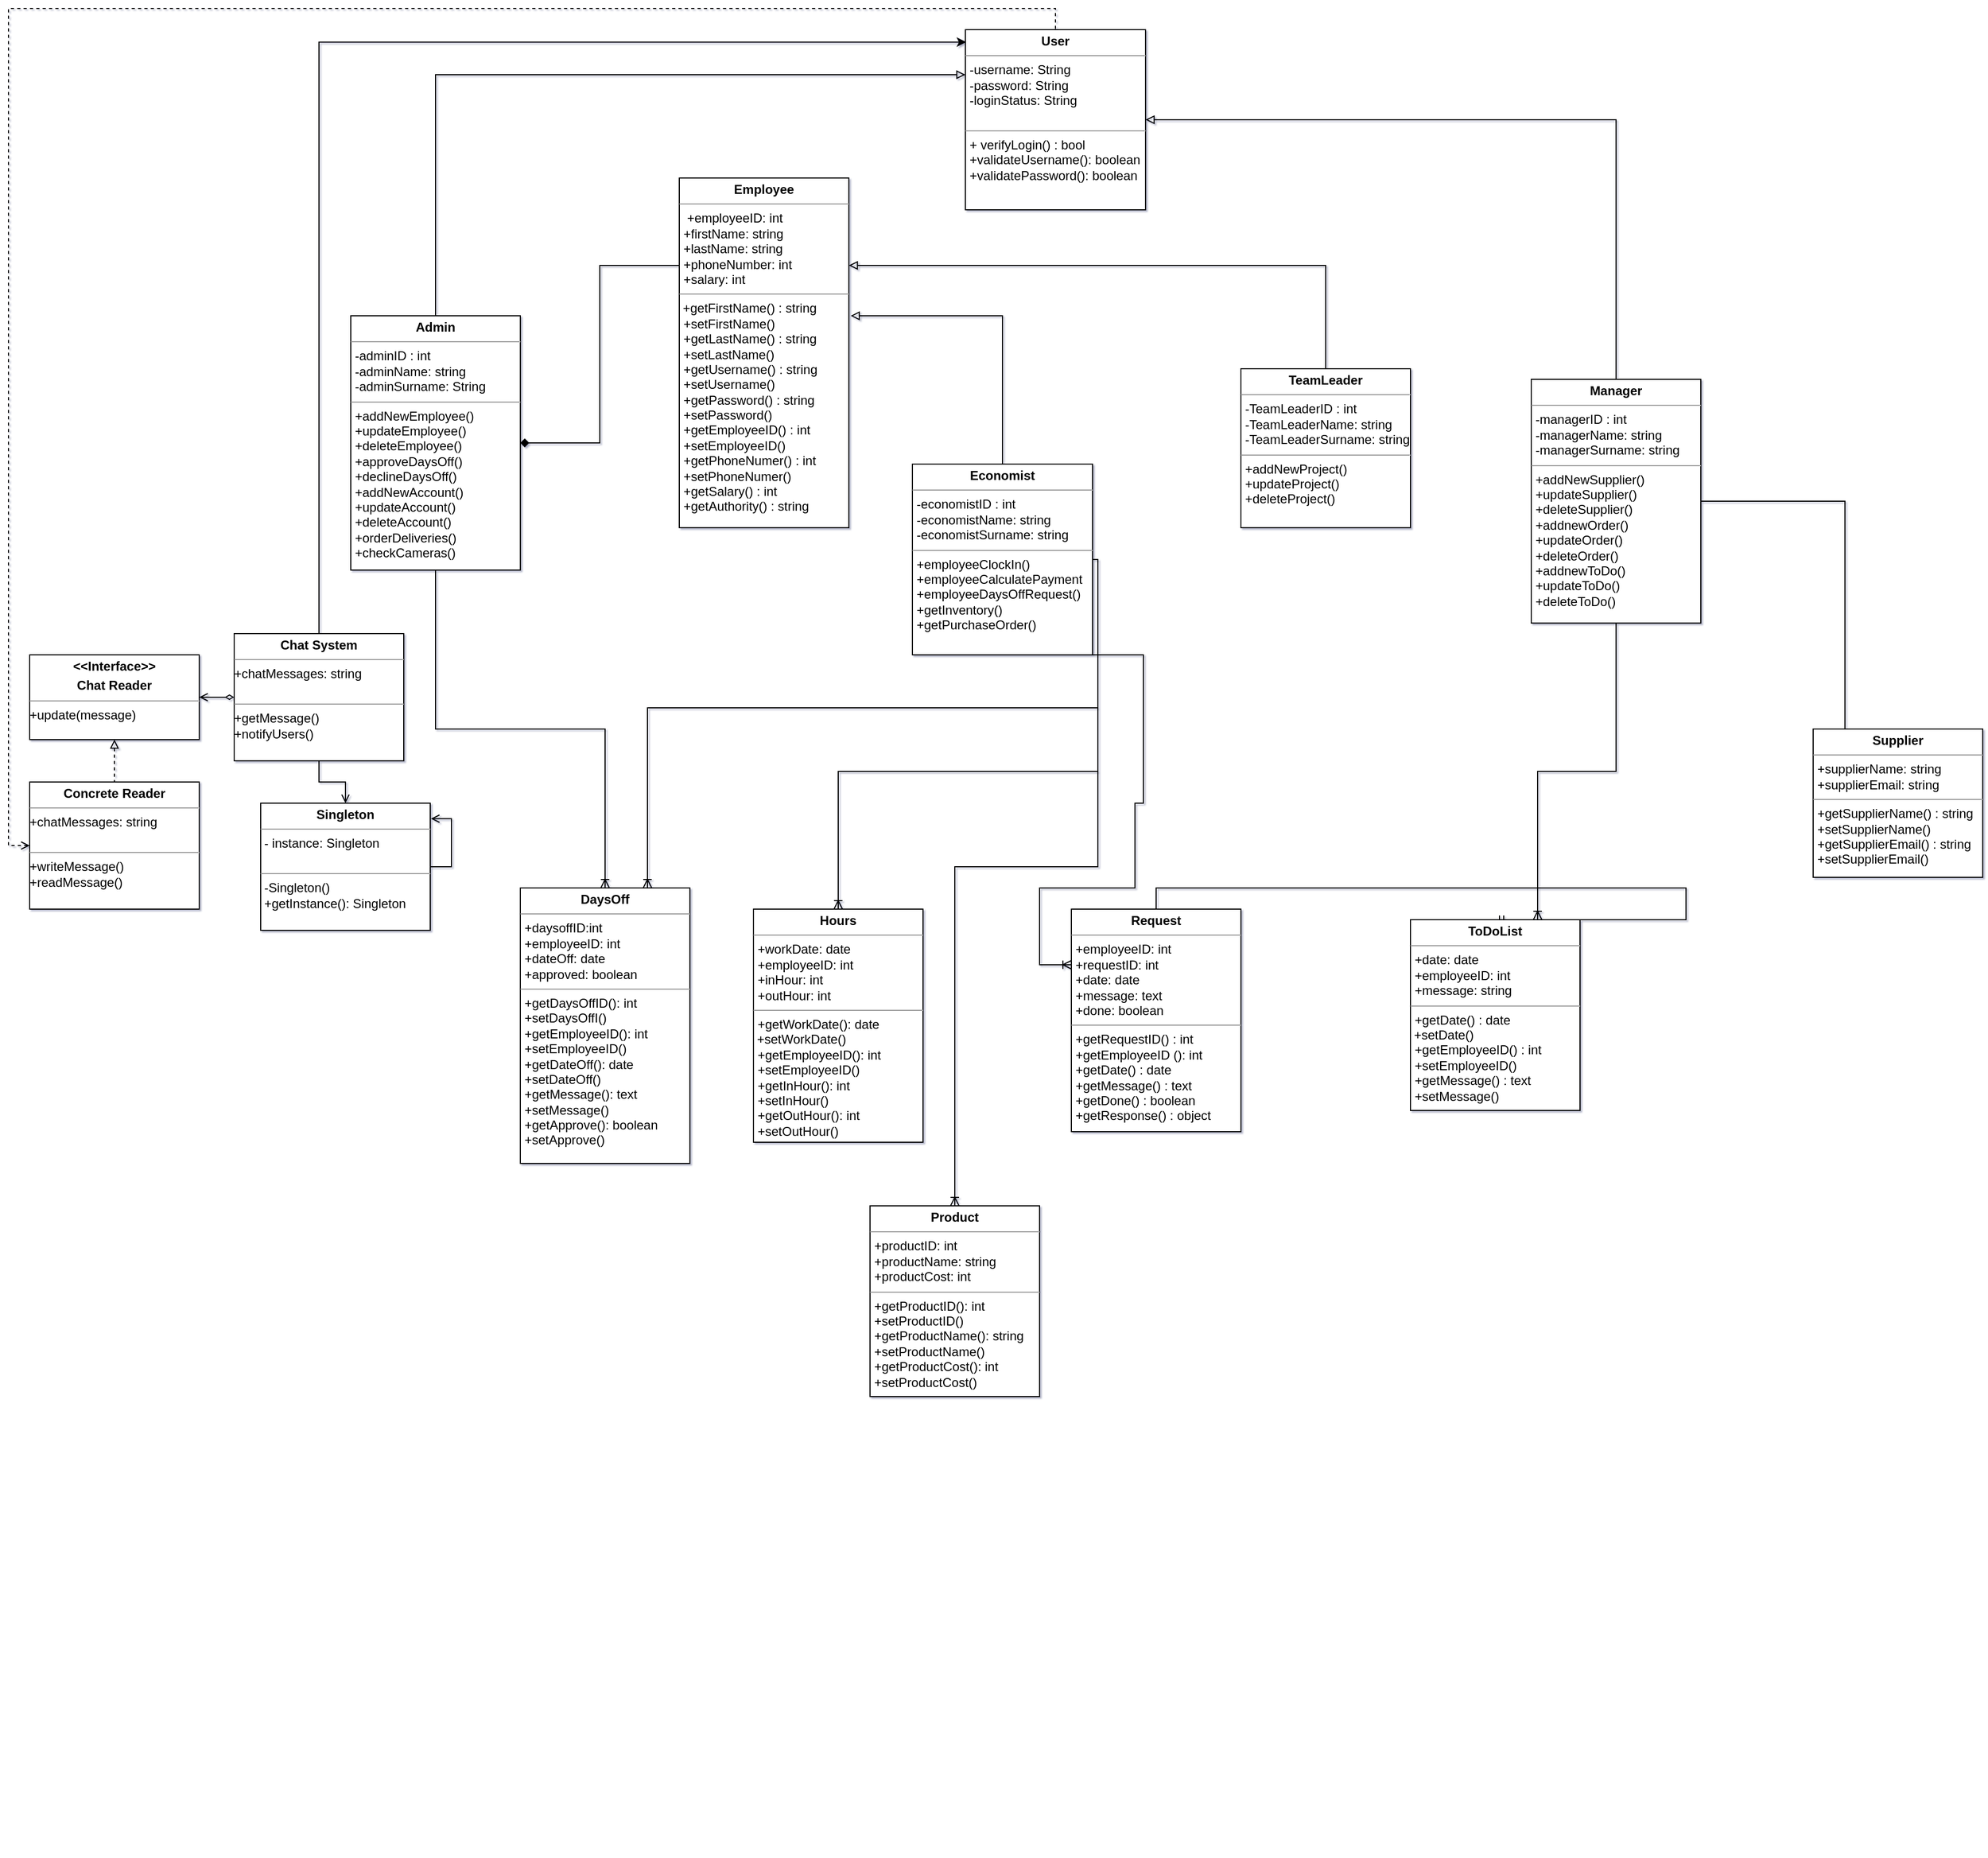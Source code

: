 <mxfile version="22.1.5" type="github">
  <diagram id="FmJ9zUSyJj8XHncLjHtH" name="Page-1">
    <mxGraphModel dx="2954" dy="2074" grid="1" gridSize="10" guides="1" tooltips="1" connect="1" arrows="1" fold="1" page="1" pageScale="1" pageWidth="827" pageHeight="1169" background="#ffffff" math="0" shadow="1">
      <root>
        <mxCell id="0" />
        <mxCell id="1" parent="0" />
        <mxCell id="faD0mFVA-UTQUyw-2g-3-2" value="&lt;p style=&quot;margin: 0px ; margin-top: 4px ; text-align: center&quot;&gt;&lt;b&gt;User&lt;/b&gt;&lt;/p&gt;&lt;hr size=&quot;1&quot;&gt;&lt;p style=&quot;margin: 0px ; margin-left: 4px&quot;&gt;-username: String&lt;/p&gt;&lt;p style=&quot;margin: 0px ; margin-left: 4px&quot;&gt;-password: String&amp;nbsp;&lt;/p&gt;&lt;p style=&quot;margin: 0px ; margin-left: 4px&quot;&gt;-loginStatus: String&lt;/p&gt;&lt;p style=&quot;margin: 0px ; margin-left: 4px&quot;&gt;&lt;br&gt;&lt;/p&gt;&lt;hr size=&quot;1&quot;&gt;&lt;p style=&quot;margin: 0px ; margin-left: 4px&quot;&gt;+ verifyLogin() : bool&lt;/p&gt;&lt;p style=&quot;margin: 0px ; margin-left: 4px&quot;&gt;+validateUsername(): boolean&lt;br&gt;&lt;/p&gt;&lt;p style=&quot;margin: 0px ; margin-left: 4px&quot;&gt;+validatePassword(): boolean&lt;br&gt;&lt;/p&gt;" style="verticalAlign=top;align=left;overflow=fill;fontSize=12;fontFamily=Helvetica;html=1;" parent="1" vertex="1">
          <mxGeometry x="310" y="-1010" width="170" height="170" as="geometry" />
        </mxCell>
        <mxCell id="lR8iMM8wQA9TuE7MrL-h-13" style="edgeStyle=orthogonalEdgeStyle;rounded=0;orthogonalLoop=1;jettySize=auto;html=1;endArrow=ERoneToMany;endFill=0;" parent="1" source="faD0mFVA-UTQUyw-2g-3-4" target="faD0mFVA-UTQUyw-2g-3-15" edge="1">
          <mxGeometry relative="1" as="geometry" />
        </mxCell>
        <mxCell id="w9zlK4fNYG2lweTPWd4w-2" style="edgeStyle=orthogonalEdgeStyle;rounded=0;orthogonalLoop=1;jettySize=auto;html=1;exitX=0.5;exitY=0;exitDx=0;exitDy=0;entryX=0;entryY=0.25;entryDx=0;entryDy=0;endArrow=block;endFill=0;" parent="1" source="faD0mFVA-UTQUyw-2g-3-4" target="faD0mFVA-UTQUyw-2g-3-2" edge="1">
          <mxGeometry relative="1" as="geometry" />
        </mxCell>
        <mxCell id="faD0mFVA-UTQUyw-2g-3-4" value="&lt;p style=&quot;margin: 0px ; margin-top: 4px ; text-align: center&quot;&gt;&lt;b&gt;Admin&lt;/b&gt;&lt;/p&gt;&lt;hr size=&quot;1&quot;&gt;&lt;p style=&quot;margin: 0px ; margin-left: 4px&quot;&gt;-adminID : int&lt;/p&gt;&lt;p style=&quot;margin: 0px ; margin-left: 4px&quot;&gt;-adminName: string&lt;/p&gt;&lt;p style=&quot;margin: 0px ; margin-left: 4px&quot;&gt;-adminSurname: String&amp;nbsp;&lt;/p&gt;&lt;hr size=&quot;1&quot;&gt;&lt;p style=&quot;margin: 0px ; margin-left: 4px&quot;&gt;+addNewEmployee()&lt;/p&gt;&lt;p style=&quot;margin: 0px ; margin-left: 4px&quot;&gt;+updateEmployee()&lt;/p&gt;&lt;p style=&quot;margin: 0px ; margin-left: 4px&quot;&gt;+deleteEmployee()&lt;/p&gt;&lt;p style=&quot;margin: 0px ; margin-left: 4px&quot;&gt;+approveDaysOff()&lt;/p&gt;&lt;p style=&quot;margin: 0px ; margin-left: 4px&quot;&gt;+declineDaysOff()&lt;/p&gt;&lt;p style=&quot;margin: 0px ; margin-left: 4px&quot;&gt;+addNewAccount()&lt;/p&gt;&lt;p style=&quot;margin: 0px ; margin-left: 4px&quot;&gt;+updateAccount()&lt;/p&gt;&lt;p style=&quot;margin: 0px ; margin-left: 4px&quot;&gt;+deleteAccount()&lt;/p&gt;&lt;p style=&quot;margin: 0px ; margin-left: 4px&quot;&gt;+orderDeliveries()&lt;/p&gt;&lt;p style=&quot;margin: 0px ; margin-left: 4px&quot;&gt;+checkCameras()&lt;br&gt;&lt;/p&gt;" style="verticalAlign=top;align=left;overflow=fill;fontSize=12;fontFamily=Helvetica;html=1;" parent="1" vertex="1">
          <mxGeometry x="-270" y="-740" width="160" height="240" as="geometry" />
        </mxCell>
        <mxCell id="lR8iMM8wQA9TuE7MrL-h-14" style="edgeStyle=orthogonalEdgeStyle;rounded=0;orthogonalLoop=1;jettySize=auto;html=1;endArrow=ERoneToMany;endFill=0;" parent="1" source="faD0mFVA-UTQUyw-2g-3-5" target="faD0mFVA-UTQUyw-2g-3-17" edge="1">
          <mxGeometry relative="1" as="geometry">
            <Array as="points">
              <mxPoint x="435" y="-310" />
              <mxPoint x="190" y="-310" />
            </Array>
          </mxGeometry>
        </mxCell>
        <mxCell id="lR8iMM8wQA9TuE7MrL-h-15" style="edgeStyle=orthogonalEdgeStyle;rounded=0;orthogonalLoop=1;jettySize=auto;html=1;entryX=0;entryY=0.25;entryDx=0;entryDy=0;exitX=0.75;exitY=1;exitDx=0;exitDy=0;endArrow=ERoneToMany;endFill=0;" parent="1" source="faD0mFVA-UTQUyw-2g-3-5" target="faD0mFVA-UTQUyw-2g-3-12" edge="1">
          <mxGeometry relative="1" as="geometry">
            <mxPoint x="435" y="-250" as="targetPoint" />
            <Array as="points">
              <mxPoint x="478" y="-280" />
              <mxPoint x="470" y="-280" />
              <mxPoint x="470" y="-200" />
              <mxPoint x="380" y="-200" />
              <mxPoint x="380" y="-127" />
            </Array>
          </mxGeometry>
        </mxCell>
        <mxCell id="lR8iMM8wQA9TuE7MrL-h-16" style="edgeStyle=orthogonalEdgeStyle;rounded=0;orthogonalLoop=1;jettySize=auto;html=1;entryX=0.75;entryY=0;entryDx=0;entryDy=0;endArrow=ERoneToMany;endFill=0;" parent="1" source="faD0mFVA-UTQUyw-2g-3-5" target="faD0mFVA-UTQUyw-2g-3-15" edge="1">
          <mxGeometry relative="1" as="geometry">
            <Array as="points">
              <mxPoint x="435" y="-370" />
              <mxPoint x="10" y="-370" />
            </Array>
          </mxGeometry>
        </mxCell>
        <mxCell id="lR8iMM8wQA9TuE7MrL-h-18" style="edgeStyle=orthogonalEdgeStyle;rounded=0;orthogonalLoop=1;jettySize=auto;html=1;endArrow=ERoneToMany;endFill=0;" parent="1" source="faD0mFVA-UTQUyw-2g-3-5" target="faD0mFVA-UTQUyw-2g-3-22" edge="1">
          <mxGeometry relative="1" as="geometry">
            <Array as="points">
              <mxPoint x="435" y="-220" />
              <mxPoint x="300" y="-220" />
            </Array>
          </mxGeometry>
        </mxCell>
        <mxCell id="w9zlK4fNYG2lweTPWd4w-5" style="edgeStyle=orthogonalEdgeStyle;rounded=0;orthogonalLoop=1;jettySize=auto;html=1;exitX=0.5;exitY=0;exitDx=0;exitDy=0;entryX=1.011;entryY=0.394;entryDx=0;entryDy=0;endArrow=block;endFill=0;entryPerimeter=0;" parent="1" source="faD0mFVA-UTQUyw-2g-3-5" target="faD0mFVA-UTQUyw-2g-3-9" edge="1">
          <mxGeometry relative="1" as="geometry" />
        </mxCell>
        <mxCell id="faD0mFVA-UTQUyw-2g-3-5" value="&lt;p style=&quot;margin: 0px ; margin-top: 4px ; text-align: center&quot;&gt;&lt;b&gt;Economist&lt;/b&gt;&lt;/p&gt;&lt;hr size=&quot;1&quot;&gt;&lt;p style=&quot;margin: 0px ; margin-left: 4px&quot;&gt;-economistID : int&lt;/p&gt;&lt;p style=&quot;margin: 0px ; margin-left: 4px&quot;&gt;-economistName: string&lt;/p&gt;&lt;p style=&quot;margin: 0px ; margin-left: 4px&quot;&gt;-economistSurname: string&amp;nbsp;&lt;/p&gt;&lt;hr size=&quot;1&quot;&gt;&lt;p style=&quot;margin: 0px ; margin-left: 4px&quot;&gt;+employeeClockIn()&lt;/p&gt;&lt;p style=&quot;margin: 0px ; margin-left: 4px&quot;&gt;+employeeCalculatePayment&lt;/p&gt;&lt;p style=&quot;margin: 0px ; margin-left: 4px&quot;&gt;+employeeDaysOffRequest()&lt;/p&gt;&lt;p style=&quot;margin: 0px ; margin-left: 4px&quot;&gt;+getInventory()&lt;/p&gt;&lt;p style=&quot;margin: 0px ; margin-left: 4px&quot;&gt;+getPurchaseOrder()&lt;/p&gt;" style="verticalAlign=top;align=left;overflow=fill;fontSize=12;fontFamily=Helvetica;html=1;" parent="1" vertex="1">
          <mxGeometry x="260" y="-600" width="170" height="180" as="geometry" />
        </mxCell>
        <mxCell id="w9zlK4fNYG2lweTPWd4w-6" style="edgeStyle=orthogonalEdgeStyle;rounded=0;orthogonalLoop=1;jettySize=auto;html=1;exitX=0.5;exitY=0;exitDx=0;exitDy=0;entryX=1;entryY=0.25;entryDx=0;entryDy=0;endArrow=block;endFill=0;" parent="1" source="faD0mFVA-UTQUyw-2g-3-6" target="faD0mFVA-UTQUyw-2g-3-9" edge="1">
          <mxGeometry relative="1" as="geometry" />
        </mxCell>
        <mxCell id="faD0mFVA-UTQUyw-2g-3-6" value="&lt;p style=&quot;margin: 0px ; margin-top: 4px ; text-align: center&quot;&gt;&lt;b&gt;TeamLeader&lt;/b&gt;&lt;/p&gt;&lt;hr size=&quot;1&quot;&gt;&lt;p style=&quot;margin: 0px ; margin-left: 4px&quot;&gt;-TeamLeaderID : int&lt;/p&gt;&lt;p style=&quot;margin: 0px ; margin-left: 4px&quot;&gt;-TeamLeaderName: string&lt;/p&gt;&lt;p style=&quot;margin: 0px ; margin-left: 4px&quot;&gt;-TeamLeaderSurname: string&amp;nbsp;&lt;/p&gt;&lt;hr size=&quot;1&quot;&gt;&lt;p style=&quot;margin: 0px ; margin-left: 4px&quot;&gt;+addNewProject()&lt;/p&gt;&lt;p style=&quot;margin: 0px ; margin-left: 4px&quot;&gt;+updateProject()&lt;/p&gt;&lt;p style=&quot;margin: 0px ; margin-left: 4px&quot;&gt;+deleteProject()&lt;/p&gt;&lt;br&gt;&lt;p style=&quot;margin: 0px ; margin-left: 4px&quot;&gt;&lt;br&gt;&lt;/p&gt;" style="verticalAlign=top;align=left;overflow=fill;fontSize=12;fontFamily=Helvetica;html=1;" parent="1" vertex="1">
          <mxGeometry x="570" y="-690" width="160" height="150" as="geometry" />
        </mxCell>
        <mxCell id="lR8iMM8wQA9TuE7MrL-h-20" style="edgeStyle=orthogonalEdgeStyle;rounded=0;orthogonalLoop=1;jettySize=auto;html=1;entryX=0.75;entryY=0;entryDx=0;entryDy=0;endArrow=ERoneToMany;endFill=0;" parent="1" source="faD0mFVA-UTQUyw-2g-3-7" target="faD0mFVA-UTQUyw-2g-3-16" edge="1">
          <mxGeometry relative="1" as="geometry">
            <mxPoint x="1020" y="-200" as="targetPoint" />
          </mxGeometry>
        </mxCell>
        <mxCell id="lR8iMM8wQA9TuE7MrL-h-21" style="edgeStyle=orthogonalEdgeStyle;rounded=0;orthogonalLoop=1;jettySize=auto;html=1;entryX=0.5;entryY=0;entryDx=0;entryDy=0;endArrow=ERoneToMany;endFill=0;" parent="1" source="faD0mFVA-UTQUyw-2g-3-7" target="faD0mFVA-UTQUyw-2g-3-19" edge="1">
          <mxGeometry relative="1" as="geometry">
            <Array as="points">
              <mxPoint x="1140" y="-225" />
              <mxPoint x="1190" y="-225" />
            </Array>
          </mxGeometry>
        </mxCell>
        <mxCell id="w9zlK4fNYG2lweTPWd4w-4" style="edgeStyle=orthogonalEdgeStyle;rounded=0;orthogonalLoop=1;jettySize=auto;html=1;exitX=0.5;exitY=0;exitDx=0;exitDy=0;entryX=1;entryY=0.5;entryDx=0;entryDy=0;endArrow=block;endFill=0;" parent="1" source="faD0mFVA-UTQUyw-2g-3-7" target="faD0mFVA-UTQUyw-2g-3-2" edge="1">
          <mxGeometry relative="1" as="geometry" />
        </mxCell>
        <mxCell id="faD0mFVA-UTQUyw-2g-3-7" value="&lt;p style=&quot;margin: 0px ; margin-top: 4px ; text-align: center&quot;&gt;&lt;b&gt;Manager&lt;/b&gt;&lt;/p&gt;&lt;hr size=&quot;1&quot;&gt;&lt;p style=&quot;margin: 0px ; margin-left: 4px&quot;&gt;-managerID : int&lt;/p&gt;&lt;p style=&quot;margin: 0px ; margin-left: 4px&quot;&gt;-managerName: string&lt;/p&gt;&lt;p style=&quot;margin: 0px ; margin-left: 4px&quot;&gt;-managerSurname: string&amp;nbsp;&lt;/p&gt;&lt;hr size=&quot;1&quot;&gt;&lt;p style=&quot;margin: 0px ; margin-left: 4px&quot;&gt;+addNewSupplier()&lt;/p&gt;&lt;p style=&quot;margin: 0px ; margin-left: 4px&quot;&gt;+updateSupplier()&lt;/p&gt;&lt;p style=&quot;margin: 0px ; margin-left: 4px&quot;&gt;+deleteSupplier()&lt;/p&gt;&lt;p style=&quot;margin: 0px ; margin-left: 4px&quot;&gt;+addnewOrder()&lt;/p&gt;&lt;p style=&quot;margin: 0px 0px 0px 4px&quot;&gt;+updateOrder()&lt;/p&gt;&lt;p style=&quot;margin: 0px 0px 0px 4px&quot;&gt;+deleteOrder()&lt;/p&gt;&lt;p style=&quot;margin: 0px 0px 0px 4px&quot;&gt;+addnewToDo()&lt;/p&gt;&lt;p style=&quot;margin: 0px 0px 0px 4px&quot;&gt;+updateToDo()&lt;/p&gt;&lt;p style=&quot;margin: 0px 0px 0px 4px&quot;&gt;+deleteToDo()&lt;/p&gt;" style="verticalAlign=top;align=left;overflow=fill;fontSize=12;fontFamily=Helvetica;html=1;" parent="1" vertex="1">
          <mxGeometry x="844" y="-680" width="160" height="230" as="geometry" />
        </mxCell>
        <mxCell id="w9zlK4fNYG2lweTPWd4w-7" style="edgeStyle=orthogonalEdgeStyle;rounded=0;orthogonalLoop=1;jettySize=auto;html=1;exitX=0;exitY=0.25;exitDx=0;exitDy=0;entryX=1;entryY=0.5;entryDx=0;entryDy=0;endArrow=diamond;endFill=1;" parent="1" source="faD0mFVA-UTQUyw-2g-3-9" target="faD0mFVA-UTQUyw-2g-3-4" edge="1">
          <mxGeometry relative="1" as="geometry" />
        </mxCell>
        <mxCell id="faD0mFVA-UTQUyw-2g-3-9" value="&lt;p style=&quot;margin: 0px ; margin-top: 4px ; text-align: center&quot;&gt;&lt;b&gt;Employee&lt;/b&gt;&lt;/p&gt;&lt;hr size=&quot;1&quot;&gt;&lt;p style=&quot;margin: 0px ; margin-left: 4px&quot;&gt;&lt;span&gt;&amp;nbsp;+employeeID: int&lt;/span&gt;&lt;/p&gt;&lt;p style=&quot;margin: 0px ; margin-left: 4px&quot;&gt;&lt;span&gt;+firstName: string&lt;/span&gt;&lt;/p&gt;&lt;p style=&quot;margin: 0px ; margin-left: 4px&quot;&gt;&lt;span&gt;+lastName: string&lt;/span&gt;&lt;/p&gt;&lt;p style=&quot;margin: 0px ; margin-left: 4px&quot;&gt;+phoneNumber: int&lt;/p&gt;&lt;p style=&quot;margin: 0px ; margin-left: 4px&quot;&gt;+salary: int&amp;nbsp;&lt;/p&gt;&lt;hr size=&quot;1&quot;&gt;&amp;nbsp;+getFirstName() : string&lt;p style=&quot;margin: 0px ; margin-left: 4px&quot;&gt;+setFirstName()&lt;br&gt;&lt;/p&gt;&lt;p style=&quot;margin: 0px ; margin-left: 4px&quot;&gt;+getLastName() : string&amp;nbsp;&lt;/p&gt;&lt;p style=&quot;margin: 0px ; margin-left: 4px&quot;&gt;+setLastName()&lt;/p&gt;&lt;p style=&quot;margin: 0px ; margin-left: 4px&quot;&gt;+getUsername() : string&lt;/p&gt;&lt;p style=&quot;margin: 0px ; margin-left: 4px&quot;&gt;+setUsername() &lt;br&gt;&lt;/p&gt;&lt;p style=&quot;margin: 0px ; margin-left: 4px&quot;&gt;+getPassword() : string&lt;/p&gt;&lt;p style=&quot;margin: 0px ; margin-left: 4px&quot;&gt;+setPassword() &lt;br&gt;&lt;/p&gt;&lt;p style=&quot;margin: 0px ; margin-left: 4px&quot;&gt;+getEmployeeID() : int&lt;/p&gt;&lt;p style=&quot;margin: 0px ; margin-left: 4px&quot;&gt;+setEmployeeID()&lt;/p&gt;&lt;p style=&quot;margin: 0px ; margin-left: 4px&quot;&gt;&lt;/p&gt;&lt;p style=&quot;margin: 0px ; margin-left: 4px&quot;&gt;+getPhoneNumer() : int&lt;/p&gt;&lt;p style=&quot;margin: 0px ; margin-left: 4px&quot;&gt;+setPhoneNumer()&lt;br&gt;&lt;/p&gt;&lt;p style=&quot;margin: 0px ; margin-left: 4px&quot;&gt;+getSalary() : int &lt;br&gt;&lt;/p&gt;&lt;p style=&quot;margin: 0px ; margin-left: 4px&quot;&gt;+getAuthority() : string&lt;/p&gt;&lt;p style=&quot;margin: 0px ; margin-left: 4px&quot;&gt;&lt;br&gt;&lt;/p&gt;&lt;p style=&quot;margin: 0px ; margin-left: 4px&quot;&gt;&lt;br&gt;&lt;/p&gt;" style="verticalAlign=top;align=left;overflow=fill;fontSize=12;fontFamily=Helvetica;html=1;" parent="1" vertex="1">
          <mxGeometry x="40" y="-870" width="160" height="330" as="geometry" />
        </mxCell>
        <mxCell id="lR8iMM8wQA9TuE7MrL-h-26" style="edgeStyle=orthogonalEdgeStyle;rounded=0;orthogonalLoop=1;jettySize=auto;html=1;entryX=0.5;entryY=0;entryDx=0;entryDy=0;endArrow=ERmandOne;endFill=0;exitX=0.5;exitY=0;exitDx=0;exitDy=0;" parent="1" source="faD0mFVA-UTQUyw-2g-3-12" target="faD0mFVA-UTQUyw-2g-3-16" edge="1">
          <mxGeometry relative="1" as="geometry">
            <Array as="points">
              <mxPoint x="490" y="-200" />
              <mxPoint x="990" y="-200" />
            </Array>
            <mxPoint x="570" y="-230" as="sourcePoint" />
          </mxGeometry>
        </mxCell>
        <mxCell id="faD0mFVA-UTQUyw-2g-3-12" value="&lt;p style=&quot;margin: 0px ; margin-top: 4px ; text-align: center&quot;&gt;&lt;b&gt;Request&lt;/b&gt;&lt;/p&gt;&lt;hr size=&quot;1&quot;&gt;&lt;p style=&quot;margin: 0px ; margin-left: 4px&quot;&gt;&lt;span&gt;+employeeID: int&amp;nbsp;&lt;/span&gt;&lt;/p&gt;&lt;p style=&quot;margin: 0px ; margin-left: 4px&quot;&gt;+requestID: int&amp;nbsp;&lt;br&gt;&lt;/p&gt;&lt;p style=&quot;margin: 0px ; margin-left: 4px&quot;&gt;&lt;span&gt;+date: date&lt;/span&gt;&lt;/p&gt;&lt;p style=&quot;margin: 0px ; margin-left: 4px&quot;&gt;&lt;span&gt;+message: text&lt;br&gt;&lt;/span&gt;&lt;/p&gt;&lt;p style=&quot;margin: 0px ; margin-left: 4px&quot;&gt;&lt;span&gt;+done: boolean&amp;nbsp;&lt;/span&gt;&lt;/p&gt;&lt;hr size=&quot;1&quot;&gt;&lt;p style=&quot;margin: 0px ; margin-left: 4px&quot;&gt;&lt;span&gt;+getRequestID() : int&amp;nbsp;&lt;/span&gt;&lt;br&gt;&lt;/p&gt;&lt;p style=&quot;margin: 0px ; margin-left: 4px&quot;&gt;+getEmployeeID (): int&lt;/p&gt;&lt;p style=&quot;margin: 0px ; margin-left: 4px&quot;&gt;+getDate() : date&lt;/p&gt;&lt;p style=&quot;margin: 0px ; margin-left: 4px&quot;&gt;+getMessage() : text&lt;/p&gt;&lt;p style=&quot;margin: 0px ; margin-left: 4px&quot;&gt;+getDone() : boolean&lt;/p&gt;&lt;p style=&quot;margin: 0px ; margin-left: 4px&quot;&gt;+getResponse() : object&lt;/p&gt;&lt;p style=&quot;margin: 0px ; margin-left: 4px&quot;&gt;&lt;br&gt;&lt;/p&gt;&lt;p style=&quot;margin: 0px ; margin-left: 4px&quot;&gt;&lt;br&gt;&lt;/p&gt;&lt;p style=&quot;margin: 0px ; margin-left: 4px&quot;&gt;&lt;br&gt;&lt;/p&gt;" style="verticalAlign=top;align=left;overflow=fill;fontSize=12;fontFamily=Helvetica;html=1;" parent="1" vertex="1">
          <mxGeometry x="410" y="-180" width="160" height="210" as="geometry" />
        </mxCell>
        <mxCell id="faD0mFVA-UTQUyw-2g-3-13" value="&lt;pre style=&quot;box-sizing: inherit ; background-color: rgb(255 , 255 , 255)&quot;&gt;&lt;pre style=&quot;box-sizing: inherit&quot;&gt;&lt;br&gt;&lt;/pre&gt;&lt;/pre&gt;" style="text;html=1;align=center;verticalAlign=middle;resizable=0;points=[];autosize=1;" parent="1" vertex="1">
          <mxGeometry x="-285" y="671" width="20" height="40" as="geometry" />
        </mxCell>
        <mxCell id="faD0mFVA-UTQUyw-2g-3-15" value="&lt;p style=&quot;margin: 0px ; margin-top: 4px ; text-align: center&quot;&gt;&lt;b&gt;DaysOff&lt;/b&gt;&lt;/p&gt;&lt;hr size=&quot;1&quot;&gt;&lt;p style=&quot;margin: 0px ; margin-left: 4px&quot;&gt;+daysoffID:int&lt;/p&gt;&lt;p style=&quot;margin: 0px ; margin-left: 4px&quot;&gt;+employeeID: int&lt;/p&gt;&lt;p style=&quot;margin: 0px ; margin-left: 4px&quot;&gt;+dateOff: date&lt;/p&gt;&lt;p style=&quot;margin: 0px ; margin-left: 4px&quot;&gt;+approved: boolean&lt;/p&gt;&lt;hr size=&quot;1&quot;&gt;&lt;p style=&quot;margin: 0px ; margin-left: 4px&quot;&gt;&lt;span&gt;+getDaysOffID(): int&lt;/span&gt;&lt;br&gt;&lt;/p&gt;&lt;p style=&quot;margin: 0px ; margin-left: 4px&quot;&gt;&lt;span&gt;+setDaysOffI()&lt;br&gt;&lt;/span&gt;&lt;/p&gt;&lt;p style=&quot;margin: 0px ; margin-left: 4px&quot;&gt;+getEmployeeID(): int&lt;/p&gt;&lt;p style=&quot;margin: 0px ; margin-left: 4px&quot;&gt;+setEmployeeID()&lt;/p&gt;&lt;p style=&quot;margin: 0px ; margin-left: 4px&quot;&gt;+getDateOff(): date&lt;/p&gt;&lt;p style=&quot;margin: 0px ; margin-left: 4px&quot;&gt;+setDateOff()&lt;/p&gt;&lt;p style=&quot;margin: 0px ; margin-left: 4px&quot;&gt;+getMessage(): text&lt;/p&gt;&lt;p style=&quot;margin: 0px ; margin-left: 4px&quot;&gt;+setMessage()&lt;/p&gt;&lt;p style=&quot;margin: 0px ; margin-left: 4px&quot;&gt;+getApprove(): boolean&lt;/p&gt;&lt;p style=&quot;margin: 0px ; margin-left: 4px&quot;&gt;+setApprove()&lt;/p&gt;&lt;p style=&quot;margin: 0px ; margin-left: 4px&quot;&gt;&lt;br&gt;&lt;/p&gt;&lt;p style=&quot;margin: 0px ; margin-left: 4px&quot;&gt;&lt;br&gt;&lt;/p&gt;&lt;p style=&quot;margin: 0px ; margin-left: 4px&quot;&gt;&lt;br&gt;&lt;/p&gt;" style="verticalAlign=top;align=left;overflow=fill;fontSize=12;fontFamily=Helvetica;html=1;" parent="1" vertex="1">
          <mxGeometry x="-110" y="-200" width="160" height="260" as="geometry" />
        </mxCell>
        <mxCell id="faD0mFVA-UTQUyw-2g-3-16" value="&lt;p style=&quot;margin: 0px ; margin-top: 4px ; text-align: center&quot;&gt;&lt;b&gt;ToDoList&lt;/b&gt;&lt;/p&gt;&lt;hr size=&quot;1&quot;&gt;&lt;p style=&quot;margin: 0px ; margin-left: 4px&quot;&gt;+date: date&lt;span&gt;&lt;br&gt;&lt;/span&gt;&lt;/p&gt;&lt;p style=&quot;margin: 0px ; margin-left: 4px&quot;&gt;&lt;span&gt;+employeeID: int&amp;nbsp;&lt;/span&gt;&lt;/p&gt;&lt;p style=&quot;margin: 0px ; margin-left: 4px&quot;&gt;+message: string&amp;nbsp;&lt;span&gt;&amp;nbsp;&lt;/span&gt;&lt;/p&gt;&lt;hr size=&quot;1&quot;&gt;&lt;p style=&quot;margin: 0px 0px 0px 4px&quot;&gt;+getDate() : date&lt;/p&gt;&lt;div&gt;&amp;nbsp;+setDate()&lt;/div&gt;&lt;p style=&quot;margin: 0px 0px 0px 4px&quot;&gt;+getEmployeeID() : int&lt;/p&gt;&lt;p style=&quot;margin: 0px 0px 0px 4px&quot;&gt;+setEmployeeID()&lt;/p&gt;&lt;p style=&quot;margin: 0px 0px 0px 4px&quot;&gt;+getMessage() : text&lt;/p&gt;&lt;p style=&quot;margin: 0px 0px 0px 4px&quot;&gt;+setMessage()&lt;/p&gt;&lt;p style=&quot;margin: 0px ; margin-left: 4px&quot;&gt;&lt;br&gt;&lt;/p&gt;" style="verticalAlign=top;align=left;overflow=fill;fontSize=12;fontFamily=Helvetica;html=1;" parent="1" vertex="1">
          <mxGeometry x="730" y="-170" width="160" height="180" as="geometry" />
        </mxCell>
        <mxCell id="faD0mFVA-UTQUyw-2g-3-17" value="&lt;p style=&quot;margin: 0px ; margin-top: 4px ; text-align: center&quot;&gt;&lt;b&gt;Hours&lt;/b&gt;&lt;/p&gt;&lt;hr size=&quot;1&quot;&gt;&lt;p style=&quot;margin: 0px ; margin-left: 4px&quot;&gt;+workDate: date&lt;span&gt;&lt;br&gt;&lt;/span&gt;&lt;/p&gt;&lt;p style=&quot;margin: 0px ; margin-left: 4px&quot;&gt;&lt;span&gt;+employeeID: int&amp;nbsp;&lt;/span&gt;&lt;/p&gt;&lt;p style=&quot;margin: 0px ; margin-left: 4px&quot;&gt;+inHour: int&lt;/p&gt;&lt;p style=&quot;margin: 0px ; margin-left: 4px&quot;&gt;+outHour: int&lt;/p&gt;&lt;hr size=&quot;1&quot;&gt;&lt;p style=&quot;margin: 0px 0px 0px 4px&quot;&gt;+getWorkDate(): date&lt;/p&gt;&lt;div&gt;&amp;nbsp;+setWorkDate()&lt;/div&gt;&lt;p style=&quot;margin: 0px 0px 0px 4px&quot;&gt;+getEmployeeID(): int&lt;/p&gt;&lt;p style=&quot;margin: 0px 0px 0px 4px&quot;&gt;+setEmployeeID()&lt;/p&gt;&lt;p style=&quot;margin: 0px 0px 0px 4px&quot;&gt;+getInHour(): int&lt;/p&gt;&lt;p style=&quot;margin: 0px 0px 0px 4px&quot;&gt;+setInHour()&lt;/p&gt;&lt;p style=&quot;margin: 0px 0px 0px 4px&quot;&gt;+getOutHour(): int&lt;/p&gt;&lt;p style=&quot;margin: 0px 0px 0px 4px&quot;&gt;+setOutHour()&lt;/p&gt;&lt;p style=&quot;margin: 0px ; margin-left: 4px&quot;&gt;&lt;br&gt;&lt;/p&gt;" style="verticalAlign=top;align=left;overflow=fill;fontSize=12;fontFamily=Helvetica;html=1;" parent="1" vertex="1">
          <mxGeometry x="110" y="-180" width="160" height="220" as="geometry" />
        </mxCell>
        <mxCell id="faD0mFVA-UTQUyw-2g-3-19" value="&lt;p style=&quot;margin: 0px ; margin-top: 4px ; text-align: center&quot;&gt;&lt;b&gt;Supplier&lt;/b&gt;&lt;/p&gt;&lt;hr size=&quot;1&quot;&gt;&lt;p style=&quot;margin: 0px ; margin-left: 4px&quot;&gt;+supplierName: string&amp;nbsp;&lt;br&gt;&lt;/p&gt;&lt;p style=&quot;margin: 0px ; margin-left: 4px&quot;&gt;+supplierEmail: string&amp;nbsp;&lt;/p&gt;&lt;hr size=&quot;1&quot;&gt;&lt;p style=&quot;margin: 0px 0px 0px 4px&quot;&gt;+getSupplierName() : string&amp;nbsp;&lt;/p&gt;&lt;p style=&quot;margin: 0px 0px 0px 4px&quot;&gt;+setSupplierName()&lt;br&gt;&lt;/p&gt;&lt;p style=&quot;margin: 0px 0px 0px 4px&quot;&gt;+getSupplierEmail() : string&amp;nbsp;&lt;/p&gt;&lt;p style=&quot;margin: 0px 0px 0px 4px&quot;&gt;+setSupplierEmail()&lt;/p&gt;" style="verticalAlign=top;align=left;overflow=fill;fontSize=12;fontFamily=Helvetica;html=1;" parent="1" vertex="1">
          <mxGeometry x="1110" y="-350" width="160" height="140" as="geometry" />
        </mxCell>
        <mxCell id="faD0mFVA-UTQUyw-2g-3-22" value="&lt;p style=&quot;margin: 0px ; margin-top: 4px ; text-align: center&quot;&gt;&lt;b&gt;Product&lt;/b&gt;&lt;/p&gt;&lt;hr size=&quot;1&quot;&gt;&lt;p style=&quot;margin: 0px 0px 0px 4px&quot;&gt;+productID: int&amp;nbsp;&lt;br&gt;&lt;/p&gt;&lt;p style=&quot;margin: 0px 0px 0px 4px&quot;&gt;+productName: string&lt;/p&gt;&lt;p style=&quot;margin: 0px 0px 0px 4px&quot;&gt;+productCost: int&amp;nbsp;&amp;nbsp;&lt;/p&gt;&lt;hr size=&quot;1&quot;&gt;&lt;p style=&quot;margin: 0px 0px 0px 4px&quot;&gt;+getProductID(): int&lt;/p&gt;&lt;p style=&quot;margin: 0px 0px 0px 4px&quot;&gt;+setProductID()&lt;/p&gt;&lt;p style=&quot;margin: 0px 0px 0px 4px&quot;&gt;+getProductName(): string&amp;nbsp;&lt;/p&gt;&lt;p style=&quot;margin: 0px 0px 0px 4px&quot;&gt;+setProductName()&lt;/p&gt;&lt;p style=&quot;margin: 0px 0px 0px 4px&quot;&gt;+getProductCost(): int&amp;nbsp;&lt;/p&gt;&lt;p style=&quot;margin: 0px 0px 0px 4px&quot;&gt;+setProductCost() &lt;br&gt;&lt;/p&gt;" style="verticalAlign=top;align=left;overflow=fill;fontSize=12;fontFamily=Helvetica;html=1;" parent="1" vertex="1">
          <mxGeometry x="220" y="100" width="160" height="180" as="geometry" />
        </mxCell>
        <mxCell id="GsssvNLd7iTSp989wkbY-3" style="edgeStyle=orthogonalEdgeStyle;rounded=0;orthogonalLoop=1;jettySize=auto;html=1;exitX=0.5;exitY=0;exitDx=0;exitDy=0;entryX=0.005;entryY=0.069;entryDx=0;entryDy=0;entryPerimeter=0;" parent="1" source="GsssvNLd7iTSp989wkbY-2" target="faD0mFVA-UTQUyw-2g-3-2" edge="1">
          <mxGeometry relative="1" as="geometry" />
        </mxCell>
        <mxCell id="gz_htRSJHswuMN24tjL3-15" style="edgeStyle=orthogonalEdgeStyle;rounded=0;orthogonalLoop=1;jettySize=auto;html=1;exitX=0.5;exitY=1;exitDx=0;exitDy=0;entryX=0.5;entryY=0;entryDx=0;entryDy=0;startArrow=none;startFill=0;endArrow=open;endFill=0;targetPerimeterSpacing=0;" parent="1" source="GsssvNLd7iTSp989wkbY-2" target="gz_htRSJHswuMN24tjL3-14" edge="1">
          <mxGeometry relative="1" as="geometry" />
        </mxCell>
        <mxCell id="GsssvNLd7iTSp989wkbY-2" value="&lt;p style=&quot;margin: 0px ; margin-top: 4px ; text-align: center&quot;&gt;&lt;b&gt;Chat System&lt;br&gt;&lt;/b&gt;&lt;/p&gt;&lt;hr size=&quot;1&quot;&gt;&lt;div&gt;+chatMessages: string&lt;/div&gt;&lt;div&gt;&lt;br&gt;&lt;/div&gt;&lt;hr size=&quot;1&quot;&gt;&lt;div&gt;+getMessage()&lt;/div&gt;&lt;div&gt;+notifyUsers()&lt;br&gt;&lt;/div&gt;" style="verticalAlign=top;align=left;overflow=fill;fontSize=12;fontFamily=Helvetica;html=1;" parent="1" vertex="1">
          <mxGeometry x="-380" y="-440" width="160" height="120" as="geometry" />
        </mxCell>
        <mxCell id="gz_htRSJHswuMN24tjL3-11" style="edgeStyle=orthogonalEdgeStyle;rounded=0;orthogonalLoop=1;jettySize=auto;html=1;exitX=0.5;exitY=1;exitDx=0;exitDy=0;endArrow=none;endFill=0;targetPerimeterSpacing=0;dashed=1;startArrow=block;startFill=0;" parent="1" source="gz_htRSJHswuMN24tjL3-7" target="gz_htRSJHswuMN24tjL3-10" edge="1">
          <mxGeometry relative="1" as="geometry" />
        </mxCell>
        <mxCell id="gz_htRSJHswuMN24tjL3-7" value="&lt;p style=&quot;margin: 0px ; margin-top: 4px ; text-align: center&quot;&gt;&lt;b&gt;&amp;lt;&amp;lt;Interface&amp;gt;&amp;gt;&lt;/b&gt;&lt;/p&gt;&lt;p style=&quot;margin: 0px ; margin-top: 4px ; text-align: center&quot;&gt;&lt;b&gt;Chat Reader&lt;br&gt;&lt;/b&gt;&lt;/p&gt;&lt;hr size=&quot;1&quot;&gt;&lt;div&gt;+update(message)&lt;/div&gt;" style="verticalAlign=top;align=left;overflow=fill;fontSize=12;fontFamily=Helvetica;html=1;" parent="1" vertex="1">
          <mxGeometry x="-573" y="-420" width="160" height="80" as="geometry" />
        </mxCell>
        <mxCell id="gz_htRSJHswuMN24tjL3-8" value="" style="endArrow=open;startArrow=diamondThin;endFill=0;startFill=0;html=1;verticalAlign=bottom;labelBackgroundColor=none;strokeWidth=1;rounded=0;targetPerimeterSpacing=0;exitX=0;exitY=0.5;exitDx=0;exitDy=0;entryX=1;entryY=0.5;entryDx=0;entryDy=0;" parent="1" source="GsssvNLd7iTSp989wkbY-2" target="gz_htRSJHswuMN24tjL3-7" edge="1">
          <mxGeometry width="160" relative="1" as="geometry">
            <mxPoint x="-550" y="-500" as="sourcePoint" />
            <mxPoint x="-390" y="-500" as="targetPoint" />
          </mxGeometry>
        </mxCell>
        <mxCell id="gz_htRSJHswuMN24tjL3-13" style="edgeStyle=orthogonalEdgeStyle;rounded=0;orthogonalLoop=1;jettySize=auto;html=1;exitX=0;exitY=0.5;exitDx=0;exitDy=0;entryX=0.5;entryY=0;entryDx=0;entryDy=0;dashed=1;startArrow=open;startFill=0;endArrow=none;endFill=0;targetPerimeterSpacing=0;" parent="1" source="gz_htRSJHswuMN24tjL3-10" target="faD0mFVA-UTQUyw-2g-3-2" edge="1">
          <mxGeometry relative="1" as="geometry" />
        </mxCell>
        <mxCell id="gz_htRSJHswuMN24tjL3-10" value="&lt;p style=&quot;margin: 0px ; margin-top: 4px ; text-align: center&quot;&gt;&lt;b&gt;Concrete Reader&lt;br&gt;&lt;/b&gt;&lt;/p&gt;&lt;hr size=&quot;1&quot;&gt;&lt;div&gt;+chatMessages: string&lt;/div&gt;&lt;div&gt;&lt;br&gt;&lt;/div&gt;&lt;hr size=&quot;1&quot;&gt;&lt;div&gt;+writeMessage()&lt;/div&gt;&lt;div&gt;+readMessage()&lt;/div&gt;&lt;div&gt;&lt;br&gt;&lt;/div&gt;" style="verticalAlign=top;align=left;overflow=fill;fontSize=12;fontFamily=Helvetica;html=1;" parent="1" vertex="1">
          <mxGeometry x="-573" y="-300" width="160" height="120" as="geometry" />
        </mxCell>
        <mxCell id="gz_htRSJHswuMN24tjL3-14" value="&lt;p style=&quot;margin: 0px ; margin-top: 4px ; text-align: center&quot;&gt;&lt;b&gt;Singleton&lt;br&gt;&lt;/b&gt;&lt;/p&gt;&lt;hr size=&quot;1&quot;&gt;&lt;div&gt;&amp;nbsp;- instance: Singleton&lt;br&gt;&lt;/div&gt;&lt;div&gt;&lt;br&gt;&lt;/div&gt;&lt;hr size=&quot;1&quot;&gt;&lt;div&gt;&amp;nbsp;-Singleton()&lt;/div&gt;&lt;div&gt;&amp;nbsp;+getInstance(): Singleton&lt;br&gt;&lt;/div&gt;" style="verticalAlign=top;align=left;overflow=fill;fontSize=12;fontFamily=Helvetica;html=1;" parent="1" vertex="1">
          <mxGeometry x="-355" y="-280" width="160" height="120" as="geometry" />
        </mxCell>
        <mxCell id="gz_htRSJHswuMN24tjL3-16" style="edgeStyle=orthogonalEdgeStyle;rounded=0;orthogonalLoop=1;jettySize=auto;html=1;exitX=1;exitY=0.5;exitDx=0;exitDy=0;entryX=1.004;entryY=0.122;entryDx=0;entryDy=0;entryPerimeter=0;startArrow=none;startFill=0;endArrow=open;endFill=0;targetPerimeterSpacing=0;" parent="1" source="gz_htRSJHswuMN24tjL3-14" target="gz_htRSJHswuMN24tjL3-14" edge="1">
          <mxGeometry relative="1" as="geometry" />
        </mxCell>
      </root>
    </mxGraphModel>
  </diagram>
</mxfile>
